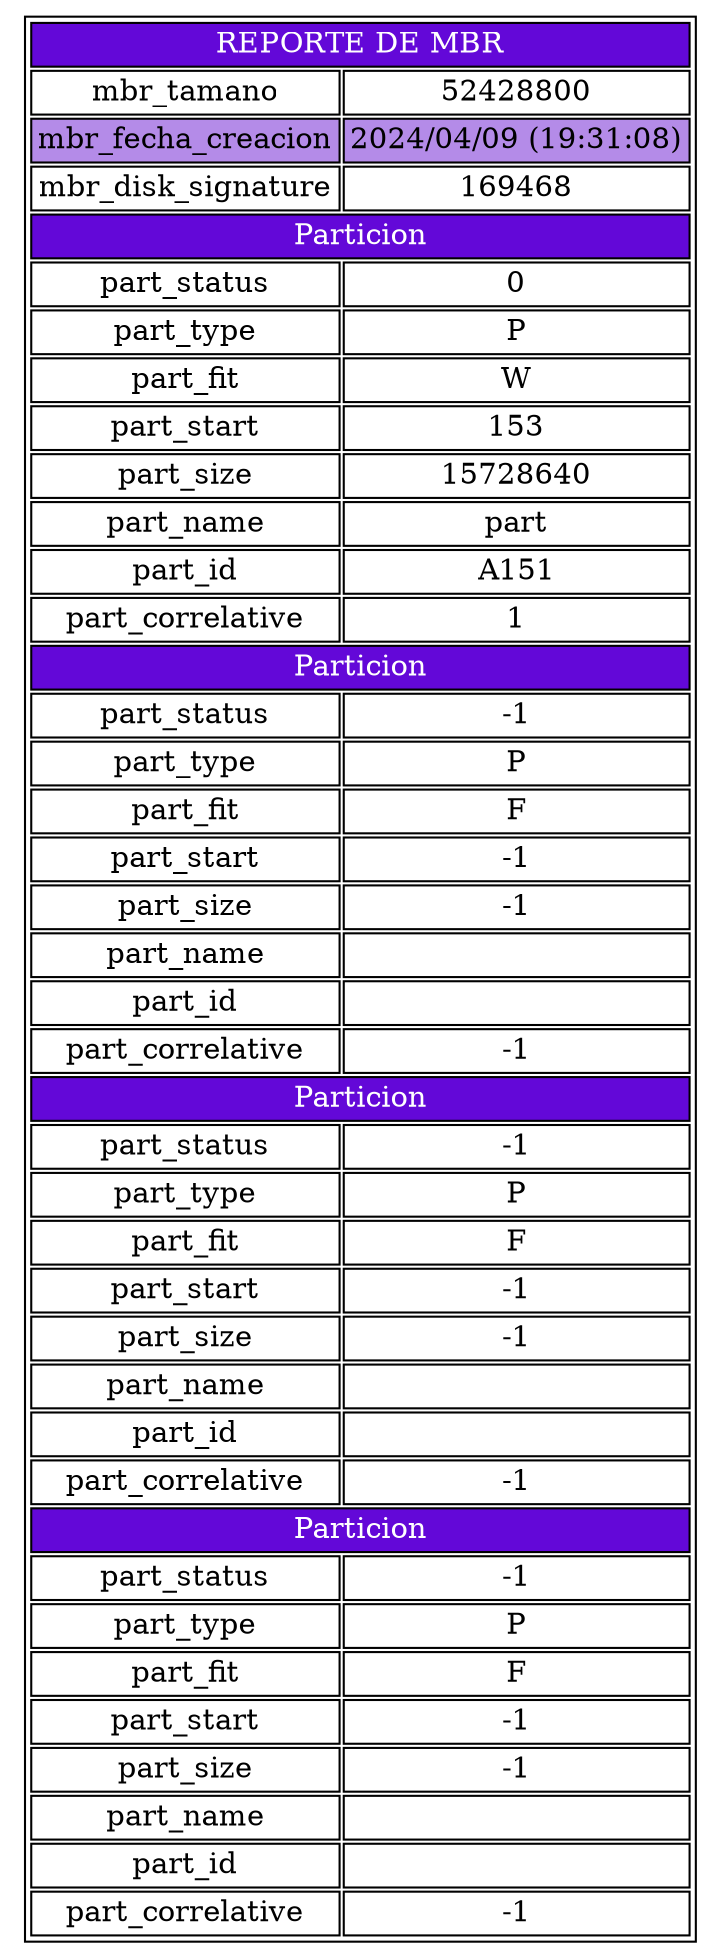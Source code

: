 digraph G{
	node[shape=none];
	start[label=<<table>
		<tr><td colspan="2" bgcolor="#6308d8"><font color="white">REPORTE DE MBR</font></td></tr>
		<tr>
			<td>mbr_tamano</td>
			<td>52428800</td>
		</tr>
		<tr>
			<td bgcolor="#b48be8">mbr_fecha_creacion</td>
			<td bgcolor="#b48be8">2024/04/09 (19:31:08)</td>
		</tr>
		<tr>
			<td>mbr_disk_signature</td>
			<td>169468</td>
		</tr>
		<tr><td colspan="2" bgcolor="#6308d8"><font color="white">Particion</font></td></tr>
		<tr>
			<td>part_status</td>
			<td>0</td>
		</tr>
		<tr>
			<td brcolor="#b48be8">part_type</td>
			<td brcolor="#b48be8">P</td>
		</tr>
		<tr>
			<td>part_fit</td>
			<td>W</td>
		</tr>
		<tr>
			<td brcolor="#b48be8">part_start</td>
			<td brcolor="#b48be8">153</td>
		</tr>
		<tr>
			<td>part_size</td>
			<td>15728640</td>
		</tr>
		<tr>
			<td brcolor="#b48be8">part_name</td>
			<td brcolor="#b48be8">part</td>
		</tr>
		<tr>
			<td>part_id</td>
			<td>A151</td>
		</tr>
		<tr>
			<td brcolor="#b48be8">part_correlative</td>
			<td brcolor="#b48be8">1</td>
		</tr>
		<tr><td colspan="2" bgcolor="#6308d8"><font color="white">Particion</font></td></tr>
		<tr>
			<td>part_status</td>
			<td>-1</td>
		</tr>
		<tr>
			<td brcolor="#b48be8">part_type</td>
			<td brcolor="#b48be8">P</td>
		</tr>
		<tr>
			<td>part_fit</td>
			<td>F</td>
		</tr>
		<tr>
			<td brcolor="#b48be8">part_start</td>
			<td brcolor="#b48be8">-1</td>
		</tr>
		<tr>
			<td>part_size</td>
			<td>-1</td>
		</tr>
		<tr>
			<td brcolor="#b48be8">part_name</td>
			<td brcolor="#b48be8"></td>
		</tr>
		<tr>
			<td>part_id</td>
			<td></td>
		</tr>
		<tr>
			<td brcolor="#b48be8">part_correlative</td>
			<td brcolor="#b48be8">-1</td>
		</tr>
		<tr><td colspan="2" bgcolor="#6308d8"><font color="white">Particion</font></td></tr>
		<tr>
			<td>part_status</td>
			<td>-1</td>
		</tr>
		<tr>
			<td brcolor="#b48be8">part_type</td>
			<td brcolor="#b48be8">P</td>
		</tr>
		<tr>
			<td>part_fit</td>
			<td>F</td>
		</tr>
		<tr>
			<td brcolor="#b48be8">part_start</td>
			<td brcolor="#b48be8">-1</td>
		</tr>
		<tr>
			<td>part_size</td>
			<td>-1</td>
		</tr>
		<tr>
			<td brcolor="#b48be8">part_name</td>
			<td brcolor="#b48be8"></td>
		</tr>
		<tr>
			<td>part_id</td>
			<td></td>
		</tr>
		<tr>
			<td brcolor="#b48be8">part_correlative</td>
			<td brcolor="#b48be8">-1</td>
		</tr>
		<tr><td colspan="2" bgcolor="#6308d8"><font color="white">Particion</font></td></tr>
		<tr>
			<td>part_status</td>
			<td>-1</td>
		</tr>
		<tr>
			<td brcolor="#b48be8">part_type</td>
			<td brcolor="#b48be8">P</td>
		</tr>
		<tr>
			<td>part_fit</td>
			<td>F</td>
		</tr>
		<tr>
			<td brcolor="#b48be8">part_start</td>
			<td brcolor="#b48be8">-1</td>
		</tr>
		<tr>
			<td>part_size</td>
			<td>-1</td>
		</tr>
		<tr>
			<td brcolor="#b48be8">part_name</td>
			<td brcolor="#b48be8"></td>
		</tr>
		<tr>
			<td>part_id</td>
			<td></td>
		</tr>
		<tr>
			<td brcolor="#b48be8">part_correlative</td>
			<td brcolor="#b48be8">-1</td>
		</tr>
	</table>>];
}

